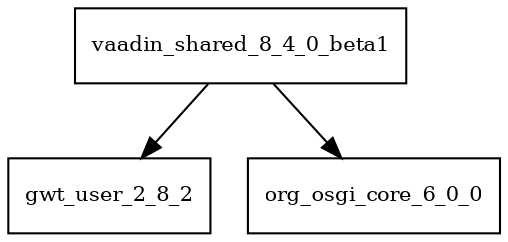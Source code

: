 digraph vaadin_shared_8_4_0_beta1_dependencies {
  node [shape = box, fontsize=10.0];
  vaadin_shared_8_4_0_beta1 -> gwt_user_2_8_2;
  vaadin_shared_8_4_0_beta1 -> org_osgi_core_6_0_0;
}
